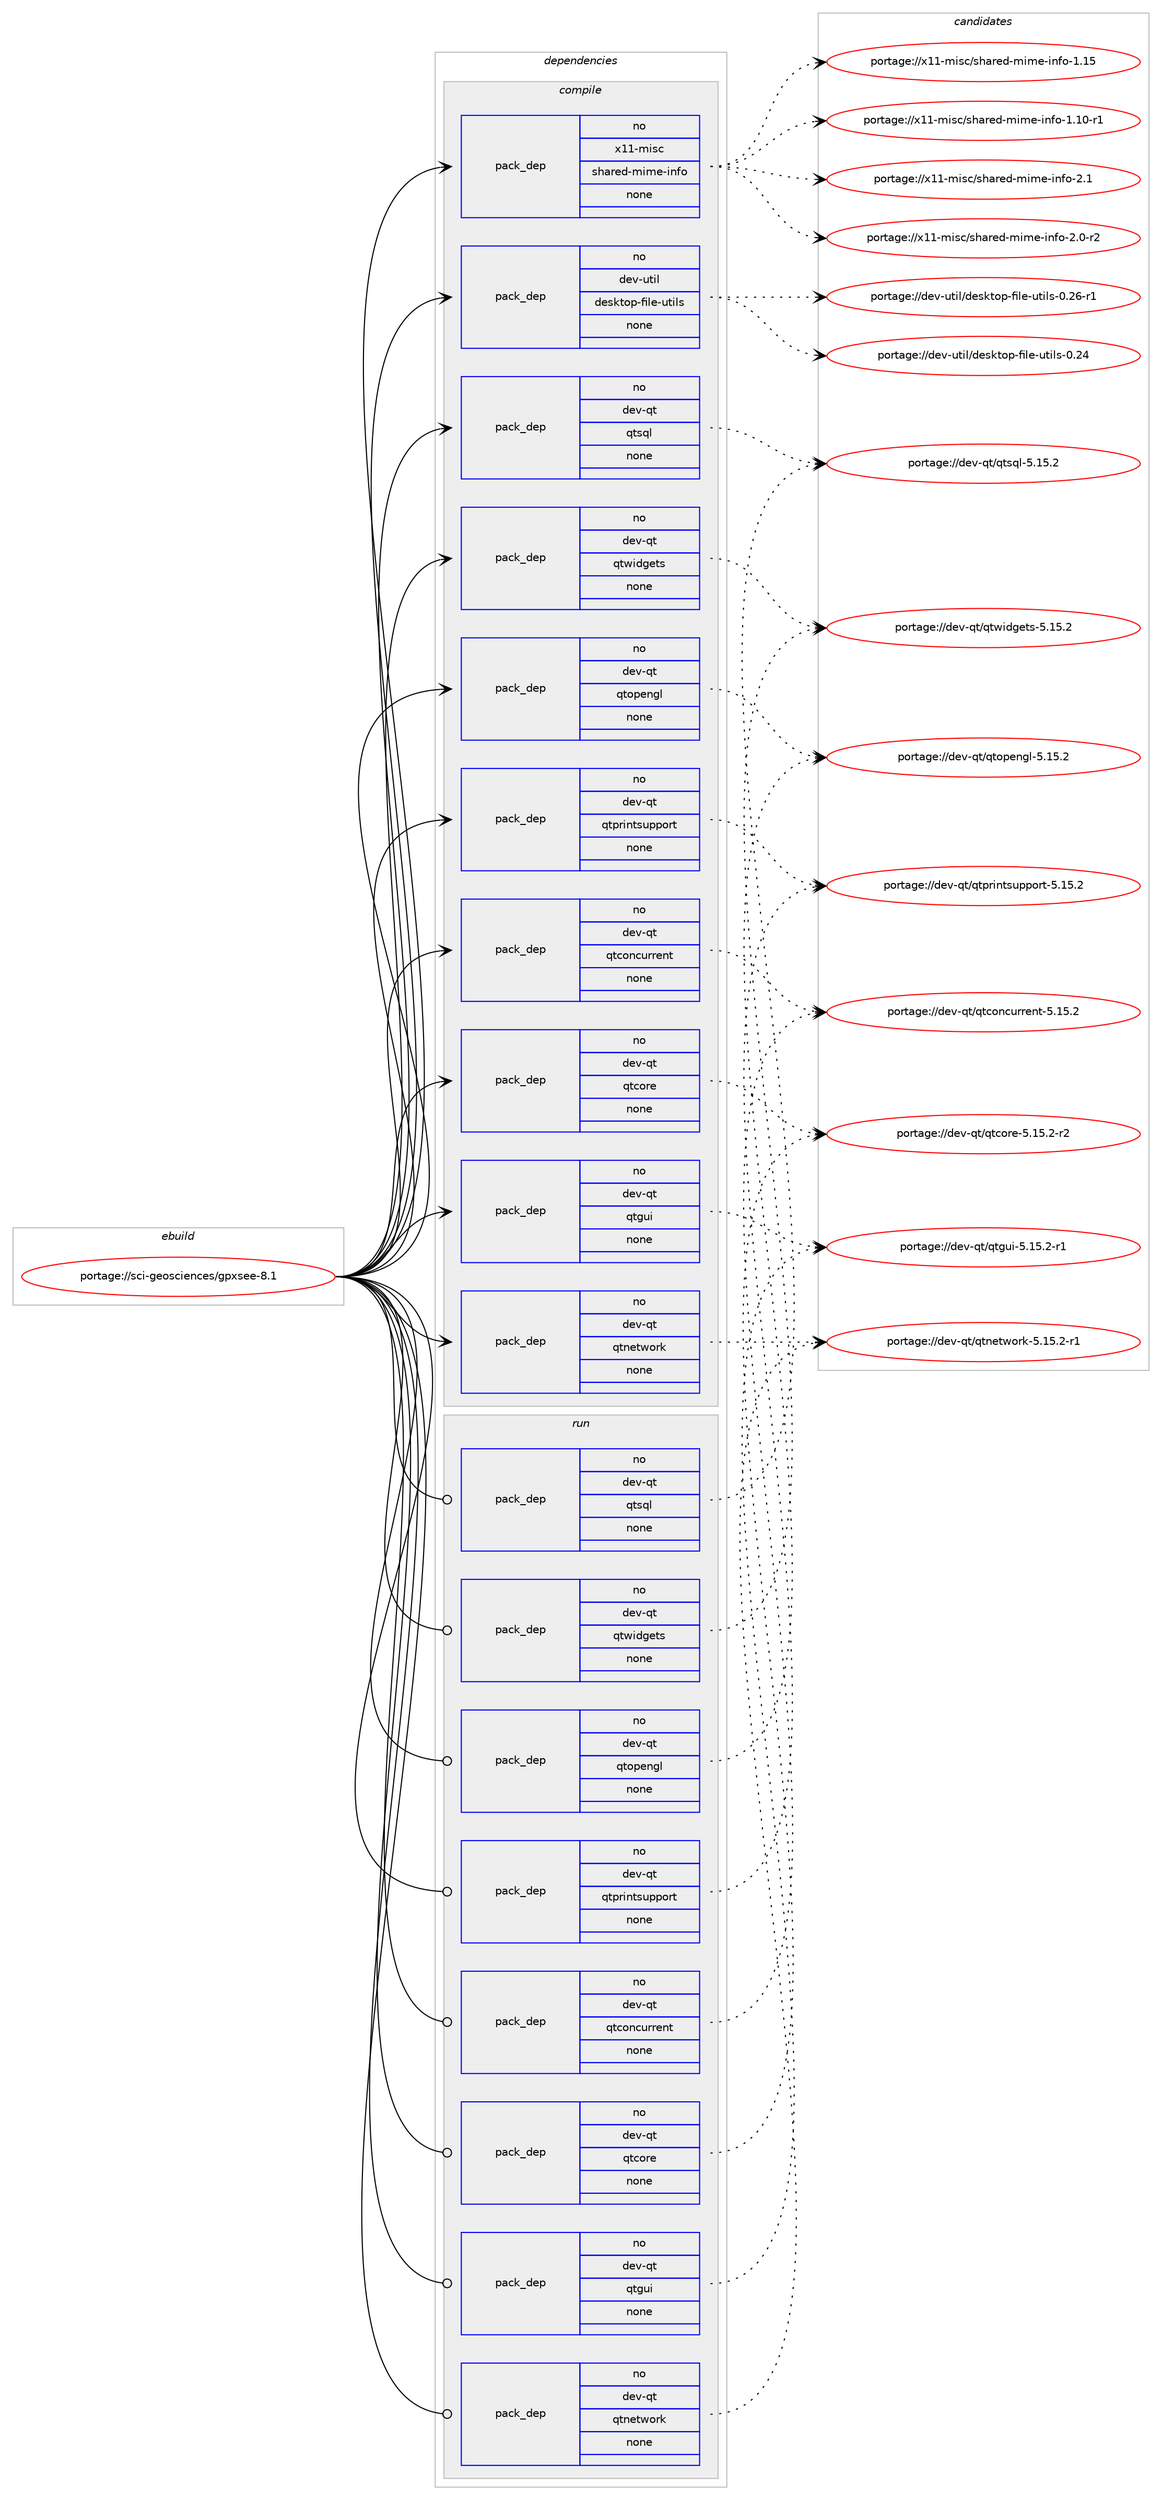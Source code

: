 digraph prolog {

# *************
# Graph options
# *************

newrank=true;
concentrate=true;
compound=true;
graph [rankdir=LR,fontname=Helvetica,fontsize=10,ranksep=1.5];#, ranksep=2.5, nodesep=0.2];
edge  [arrowhead=vee];
node  [fontname=Helvetica,fontsize=10];

# **********
# The ebuild
# **********

subgraph cluster_leftcol {
color=gray;
rank=same;
label=<<i>ebuild</i>>;
id [label="portage://sci-geosciences/gpxsee-8.1", color=red, width=4, href="../sci-geosciences/gpxsee-8.1.svg"];
}

# ****************
# The dependencies
# ****************

subgraph cluster_midcol {
color=gray;
label=<<i>dependencies</i>>;
subgraph cluster_compile {
fillcolor="#eeeeee";
style=filled;
label=<<i>compile</i>>;
subgraph pack6645 {
dependency9350 [label=<<TABLE BORDER="0" CELLBORDER="1" CELLSPACING="0" CELLPADDING="4" WIDTH="220"><TR><TD ROWSPAN="6" CELLPADDING="30">pack_dep</TD></TR><TR><TD WIDTH="110">no</TD></TR><TR><TD>dev-qt</TD></TR><TR><TD>qtconcurrent</TD></TR><TR><TD>none</TD></TR><TR><TD></TD></TR></TABLE>>, shape=none, color=blue];
}
id:e -> dependency9350:w [weight=20,style="solid",arrowhead="vee"];
subgraph pack6646 {
dependency9351 [label=<<TABLE BORDER="0" CELLBORDER="1" CELLSPACING="0" CELLPADDING="4" WIDTH="220"><TR><TD ROWSPAN="6" CELLPADDING="30">pack_dep</TD></TR><TR><TD WIDTH="110">no</TD></TR><TR><TD>dev-qt</TD></TR><TR><TD>qtcore</TD></TR><TR><TD>none</TD></TR><TR><TD></TD></TR></TABLE>>, shape=none, color=blue];
}
id:e -> dependency9351:w [weight=20,style="solid",arrowhead="vee"];
subgraph pack6647 {
dependency9352 [label=<<TABLE BORDER="0" CELLBORDER="1" CELLSPACING="0" CELLPADDING="4" WIDTH="220"><TR><TD ROWSPAN="6" CELLPADDING="30">pack_dep</TD></TR><TR><TD WIDTH="110">no</TD></TR><TR><TD>dev-qt</TD></TR><TR><TD>qtgui</TD></TR><TR><TD>none</TD></TR><TR><TD></TD></TR></TABLE>>, shape=none, color=blue];
}
id:e -> dependency9352:w [weight=20,style="solid",arrowhead="vee"];
subgraph pack6648 {
dependency9353 [label=<<TABLE BORDER="0" CELLBORDER="1" CELLSPACING="0" CELLPADDING="4" WIDTH="220"><TR><TD ROWSPAN="6" CELLPADDING="30">pack_dep</TD></TR><TR><TD WIDTH="110">no</TD></TR><TR><TD>dev-qt</TD></TR><TR><TD>qtnetwork</TD></TR><TR><TD>none</TD></TR><TR><TD></TD></TR></TABLE>>, shape=none, color=blue];
}
id:e -> dependency9353:w [weight=20,style="solid",arrowhead="vee"];
subgraph pack6649 {
dependency9354 [label=<<TABLE BORDER="0" CELLBORDER="1" CELLSPACING="0" CELLPADDING="4" WIDTH="220"><TR><TD ROWSPAN="6" CELLPADDING="30">pack_dep</TD></TR><TR><TD WIDTH="110">no</TD></TR><TR><TD>dev-qt</TD></TR><TR><TD>qtopengl</TD></TR><TR><TD>none</TD></TR><TR><TD></TD></TR></TABLE>>, shape=none, color=blue];
}
id:e -> dependency9354:w [weight=20,style="solid",arrowhead="vee"];
subgraph pack6650 {
dependency9355 [label=<<TABLE BORDER="0" CELLBORDER="1" CELLSPACING="0" CELLPADDING="4" WIDTH="220"><TR><TD ROWSPAN="6" CELLPADDING="30">pack_dep</TD></TR><TR><TD WIDTH="110">no</TD></TR><TR><TD>dev-qt</TD></TR><TR><TD>qtprintsupport</TD></TR><TR><TD>none</TD></TR><TR><TD></TD></TR></TABLE>>, shape=none, color=blue];
}
id:e -> dependency9355:w [weight=20,style="solid",arrowhead="vee"];
subgraph pack6651 {
dependency9356 [label=<<TABLE BORDER="0" CELLBORDER="1" CELLSPACING="0" CELLPADDING="4" WIDTH="220"><TR><TD ROWSPAN="6" CELLPADDING="30">pack_dep</TD></TR><TR><TD WIDTH="110">no</TD></TR><TR><TD>dev-qt</TD></TR><TR><TD>qtsql</TD></TR><TR><TD>none</TD></TR><TR><TD></TD></TR></TABLE>>, shape=none, color=blue];
}
id:e -> dependency9356:w [weight=20,style="solid",arrowhead="vee"];
subgraph pack6652 {
dependency9357 [label=<<TABLE BORDER="0" CELLBORDER="1" CELLSPACING="0" CELLPADDING="4" WIDTH="220"><TR><TD ROWSPAN="6" CELLPADDING="30">pack_dep</TD></TR><TR><TD WIDTH="110">no</TD></TR><TR><TD>dev-qt</TD></TR><TR><TD>qtwidgets</TD></TR><TR><TD>none</TD></TR><TR><TD></TD></TR></TABLE>>, shape=none, color=blue];
}
id:e -> dependency9357:w [weight=20,style="solid",arrowhead="vee"];
subgraph pack6653 {
dependency9358 [label=<<TABLE BORDER="0" CELLBORDER="1" CELLSPACING="0" CELLPADDING="4" WIDTH="220"><TR><TD ROWSPAN="6" CELLPADDING="30">pack_dep</TD></TR><TR><TD WIDTH="110">no</TD></TR><TR><TD>dev-util</TD></TR><TR><TD>desktop-file-utils</TD></TR><TR><TD>none</TD></TR><TR><TD></TD></TR></TABLE>>, shape=none, color=blue];
}
id:e -> dependency9358:w [weight=20,style="solid",arrowhead="vee"];
subgraph pack6654 {
dependency9359 [label=<<TABLE BORDER="0" CELLBORDER="1" CELLSPACING="0" CELLPADDING="4" WIDTH="220"><TR><TD ROWSPAN="6" CELLPADDING="30">pack_dep</TD></TR><TR><TD WIDTH="110">no</TD></TR><TR><TD>x11-misc</TD></TR><TR><TD>shared-mime-info</TD></TR><TR><TD>none</TD></TR><TR><TD></TD></TR></TABLE>>, shape=none, color=blue];
}
id:e -> dependency9359:w [weight=20,style="solid",arrowhead="vee"];
}
subgraph cluster_compileandrun {
fillcolor="#eeeeee";
style=filled;
label=<<i>compile and run</i>>;
}
subgraph cluster_run {
fillcolor="#eeeeee";
style=filled;
label=<<i>run</i>>;
subgraph pack6655 {
dependency9360 [label=<<TABLE BORDER="0" CELLBORDER="1" CELLSPACING="0" CELLPADDING="4" WIDTH="220"><TR><TD ROWSPAN="6" CELLPADDING="30">pack_dep</TD></TR><TR><TD WIDTH="110">no</TD></TR><TR><TD>dev-qt</TD></TR><TR><TD>qtconcurrent</TD></TR><TR><TD>none</TD></TR><TR><TD></TD></TR></TABLE>>, shape=none, color=blue];
}
id:e -> dependency9360:w [weight=20,style="solid",arrowhead="odot"];
subgraph pack6656 {
dependency9361 [label=<<TABLE BORDER="0" CELLBORDER="1" CELLSPACING="0" CELLPADDING="4" WIDTH="220"><TR><TD ROWSPAN="6" CELLPADDING="30">pack_dep</TD></TR><TR><TD WIDTH="110">no</TD></TR><TR><TD>dev-qt</TD></TR><TR><TD>qtcore</TD></TR><TR><TD>none</TD></TR><TR><TD></TD></TR></TABLE>>, shape=none, color=blue];
}
id:e -> dependency9361:w [weight=20,style="solid",arrowhead="odot"];
subgraph pack6657 {
dependency9362 [label=<<TABLE BORDER="0" CELLBORDER="1" CELLSPACING="0" CELLPADDING="4" WIDTH="220"><TR><TD ROWSPAN="6" CELLPADDING="30">pack_dep</TD></TR><TR><TD WIDTH="110">no</TD></TR><TR><TD>dev-qt</TD></TR><TR><TD>qtgui</TD></TR><TR><TD>none</TD></TR><TR><TD></TD></TR></TABLE>>, shape=none, color=blue];
}
id:e -> dependency9362:w [weight=20,style="solid",arrowhead="odot"];
subgraph pack6658 {
dependency9363 [label=<<TABLE BORDER="0" CELLBORDER="1" CELLSPACING="0" CELLPADDING="4" WIDTH="220"><TR><TD ROWSPAN="6" CELLPADDING="30">pack_dep</TD></TR><TR><TD WIDTH="110">no</TD></TR><TR><TD>dev-qt</TD></TR><TR><TD>qtnetwork</TD></TR><TR><TD>none</TD></TR><TR><TD></TD></TR></TABLE>>, shape=none, color=blue];
}
id:e -> dependency9363:w [weight=20,style="solid",arrowhead="odot"];
subgraph pack6659 {
dependency9364 [label=<<TABLE BORDER="0" CELLBORDER="1" CELLSPACING="0" CELLPADDING="4" WIDTH="220"><TR><TD ROWSPAN="6" CELLPADDING="30">pack_dep</TD></TR><TR><TD WIDTH="110">no</TD></TR><TR><TD>dev-qt</TD></TR><TR><TD>qtopengl</TD></TR><TR><TD>none</TD></TR><TR><TD></TD></TR></TABLE>>, shape=none, color=blue];
}
id:e -> dependency9364:w [weight=20,style="solid",arrowhead="odot"];
subgraph pack6660 {
dependency9365 [label=<<TABLE BORDER="0" CELLBORDER="1" CELLSPACING="0" CELLPADDING="4" WIDTH="220"><TR><TD ROWSPAN="6" CELLPADDING="30">pack_dep</TD></TR><TR><TD WIDTH="110">no</TD></TR><TR><TD>dev-qt</TD></TR><TR><TD>qtprintsupport</TD></TR><TR><TD>none</TD></TR><TR><TD></TD></TR></TABLE>>, shape=none, color=blue];
}
id:e -> dependency9365:w [weight=20,style="solid",arrowhead="odot"];
subgraph pack6661 {
dependency9366 [label=<<TABLE BORDER="0" CELLBORDER="1" CELLSPACING="0" CELLPADDING="4" WIDTH="220"><TR><TD ROWSPAN="6" CELLPADDING="30">pack_dep</TD></TR><TR><TD WIDTH="110">no</TD></TR><TR><TD>dev-qt</TD></TR><TR><TD>qtsql</TD></TR><TR><TD>none</TD></TR><TR><TD></TD></TR></TABLE>>, shape=none, color=blue];
}
id:e -> dependency9366:w [weight=20,style="solid",arrowhead="odot"];
subgraph pack6662 {
dependency9367 [label=<<TABLE BORDER="0" CELLBORDER="1" CELLSPACING="0" CELLPADDING="4" WIDTH="220"><TR><TD ROWSPAN="6" CELLPADDING="30">pack_dep</TD></TR><TR><TD WIDTH="110">no</TD></TR><TR><TD>dev-qt</TD></TR><TR><TD>qtwidgets</TD></TR><TR><TD>none</TD></TR><TR><TD></TD></TR></TABLE>>, shape=none, color=blue];
}
id:e -> dependency9367:w [weight=20,style="solid",arrowhead="odot"];
}
}

# **************
# The candidates
# **************

subgraph cluster_choices {
rank=same;
color=gray;
label=<<i>candidates</i>>;

subgraph choice6645 {
color=black;
nodesep=1;
choice1001011184511311647113116991111109911711411410111011645534649534650 [label="portage://dev-qt/qtconcurrent-5.15.2", color=red, width=4,href="../dev-qt/qtconcurrent-5.15.2.svg"];
dependency9350:e -> choice1001011184511311647113116991111109911711411410111011645534649534650:w [style=dotted,weight="100"];
}
subgraph choice6646 {
color=black;
nodesep=1;
choice100101118451131164711311699111114101455346495346504511450 [label="portage://dev-qt/qtcore-5.15.2-r2", color=red, width=4,href="../dev-qt/qtcore-5.15.2-r2.svg"];
dependency9351:e -> choice100101118451131164711311699111114101455346495346504511450:w [style=dotted,weight="100"];
}
subgraph choice6647 {
color=black;
nodesep=1;
choice1001011184511311647113116103117105455346495346504511449 [label="portage://dev-qt/qtgui-5.15.2-r1", color=red, width=4,href="../dev-qt/qtgui-5.15.2-r1.svg"];
dependency9352:e -> choice1001011184511311647113116103117105455346495346504511449:w [style=dotted,weight="100"];
}
subgraph choice6648 {
color=black;
nodesep=1;
choice1001011184511311647113116110101116119111114107455346495346504511449 [label="portage://dev-qt/qtnetwork-5.15.2-r1", color=red, width=4,href="../dev-qt/qtnetwork-5.15.2-r1.svg"];
dependency9353:e -> choice1001011184511311647113116110101116119111114107455346495346504511449:w [style=dotted,weight="100"];
}
subgraph choice6649 {
color=black;
nodesep=1;
choice100101118451131164711311611111210111010310845534649534650 [label="portage://dev-qt/qtopengl-5.15.2", color=red, width=4,href="../dev-qt/qtopengl-5.15.2.svg"];
dependency9354:e -> choice100101118451131164711311611111210111010310845534649534650:w [style=dotted,weight="100"];
}
subgraph choice6650 {
color=black;
nodesep=1;
choice100101118451131164711311611211410511011611511711211211111411645534649534650 [label="portage://dev-qt/qtprintsupport-5.15.2", color=red, width=4,href="../dev-qt/qtprintsupport-5.15.2.svg"];
dependency9355:e -> choice100101118451131164711311611211410511011611511711211211111411645534649534650:w [style=dotted,weight="100"];
}
subgraph choice6651 {
color=black;
nodesep=1;
choice100101118451131164711311611511310845534649534650 [label="portage://dev-qt/qtsql-5.15.2", color=red, width=4,href="../dev-qt/qtsql-5.15.2.svg"];
dependency9356:e -> choice100101118451131164711311611511310845534649534650:w [style=dotted,weight="100"];
}
subgraph choice6652 {
color=black;
nodesep=1;
choice100101118451131164711311611910510010310111611545534649534650 [label="portage://dev-qt/qtwidgets-5.15.2", color=red, width=4,href="../dev-qt/qtwidgets-5.15.2.svg"];
dependency9357:e -> choice100101118451131164711311611910510010310111611545534649534650:w [style=dotted,weight="100"];
}
subgraph choice6653 {
color=black;
nodesep=1;
choice1001011184511711610510847100101115107116111112451021051081014511711610510811545484650544511449 [label="portage://dev-util/desktop-file-utils-0.26-r1", color=red, width=4,href="../dev-util/desktop-file-utils-0.26-r1.svg"];
choice100101118451171161051084710010111510711611111245102105108101451171161051081154548465052 [label="portage://dev-util/desktop-file-utils-0.24", color=red, width=4,href="../dev-util/desktop-file-utils-0.24.svg"];
dependency9358:e -> choice1001011184511711610510847100101115107116111112451021051081014511711610510811545484650544511449:w [style=dotted,weight="100"];
dependency9358:e -> choice100101118451171161051084710010111510711611111245102105108101451171161051081154548465052:w [style=dotted,weight="100"];
}
subgraph choice6654 {
color=black;
nodesep=1;
choice120494945109105115994711510497114101100451091051091014510511010211145504649 [label="portage://x11-misc/shared-mime-info-2.1", color=red, width=4,href="../x11-misc/shared-mime-info-2.1.svg"];
choice1204949451091051159947115104971141011004510910510910145105110102111455046484511450 [label="portage://x11-misc/shared-mime-info-2.0-r2", color=red, width=4,href="../x11-misc/shared-mime-info-2.0-r2.svg"];
choice12049494510910511599471151049711410110045109105109101451051101021114549464953 [label="portage://x11-misc/shared-mime-info-1.15", color=red, width=4,href="../x11-misc/shared-mime-info-1.15.svg"];
choice120494945109105115994711510497114101100451091051091014510511010211145494649484511449 [label="portage://x11-misc/shared-mime-info-1.10-r1", color=red, width=4,href="../x11-misc/shared-mime-info-1.10-r1.svg"];
dependency9359:e -> choice120494945109105115994711510497114101100451091051091014510511010211145504649:w [style=dotted,weight="100"];
dependency9359:e -> choice1204949451091051159947115104971141011004510910510910145105110102111455046484511450:w [style=dotted,weight="100"];
dependency9359:e -> choice12049494510910511599471151049711410110045109105109101451051101021114549464953:w [style=dotted,weight="100"];
dependency9359:e -> choice120494945109105115994711510497114101100451091051091014510511010211145494649484511449:w [style=dotted,weight="100"];
}
subgraph choice6655 {
color=black;
nodesep=1;
choice1001011184511311647113116991111109911711411410111011645534649534650 [label="portage://dev-qt/qtconcurrent-5.15.2", color=red, width=4,href="../dev-qt/qtconcurrent-5.15.2.svg"];
dependency9360:e -> choice1001011184511311647113116991111109911711411410111011645534649534650:w [style=dotted,weight="100"];
}
subgraph choice6656 {
color=black;
nodesep=1;
choice100101118451131164711311699111114101455346495346504511450 [label="portage://dev-qt/qtcore-5.15.2-r2", color=red, width=4,href="../dev-qt/qtcore-5.15.2-r2.svg"];
dependency9361:e -> choice100101118451131164711311699111114101455346495346504511450:w [style=dotted,weight="100"];
}
subgraph choice6657 {
color=black;
nodesep=1;
choice1001011184511311647113116103117105455346495346504511449 [label="portage://dev-qt/qtgui-5.15.2-r1", color=red, width=4,href="../dev-qt/qtgui-5.15.2-r1.svg"];
dependency9362:e -> choice1001011184511311647113116103117105455346495346504511449:w [style=dotted,weight="100"];
}
subgraph choice6658 {
color=black;
nodesep=1;
choice1001011184511311647113116110101116119111114107455346495346504511449 [label="portage://dev-qt/qtnetwork-5.15.2-r1", color=red, width=4,href="../dev-qt/qtnetwork-5.15.2-r1.svg"];
dependency9363:e -> choice1001011184511311647113116110101116119111114107455346495346504511449:w [style=dotted,weight="100"];
}
subgraph choice6659 {
color=black;
nodesep=1;
choice100101118451131164711311611111210111010310845534649534650 [label="portage://dev-qt/qtopengl-5.15.2", color=red, width=4,href="../dev-qt/qtopengl-5.15.2.svg"];
dependency9364:e -> choice100101118451131164711311611111210111010310845534649534650:w [style=dotted,weight="100"];
}
subgraph choice6660 {
color=black;
nodesep=1;
choice100101118451131164711311611211410511011611511711211211111411645534649534650 [label="portage://dev-qt/qtprintsupport-5.15.2", color=red, width=4,href="../dev-qt/qtprintsupport-5.15.2.svg"];
dependency9365:e -> choice100101118451131164711311611211410511011611511711211211111411645534649534650:w [style=dotted,weight="100"];
}
subgraph choice6661 {
color=black;
nodesep=1;
choice100101118451131164711311611511310845534649534650 [label="portage://dev-qt/qtsql-5.15.2", color=red, width=4,href="../dev-qt/qtsql-5.15.2.svg"];
dependency9366:e -> choice100101118451131164711311611511310845534649534650:w [style=dotted,weight="100"];
}
subgraph choice6662 {
color=black;
nodesep=1;
choice100101118451131164711311611910510010310111611545534649534650 [label="portage://dev-qt/qtwidgets-5.15.2", color=red, width=4,href="../dev-qt/qtwidgets-5.15.2.svg"];
dependency9367:e -> choice100101118451131164711311611910510010310111611545534649534650:w [style=dotted,weight="100"];
}
}

}
